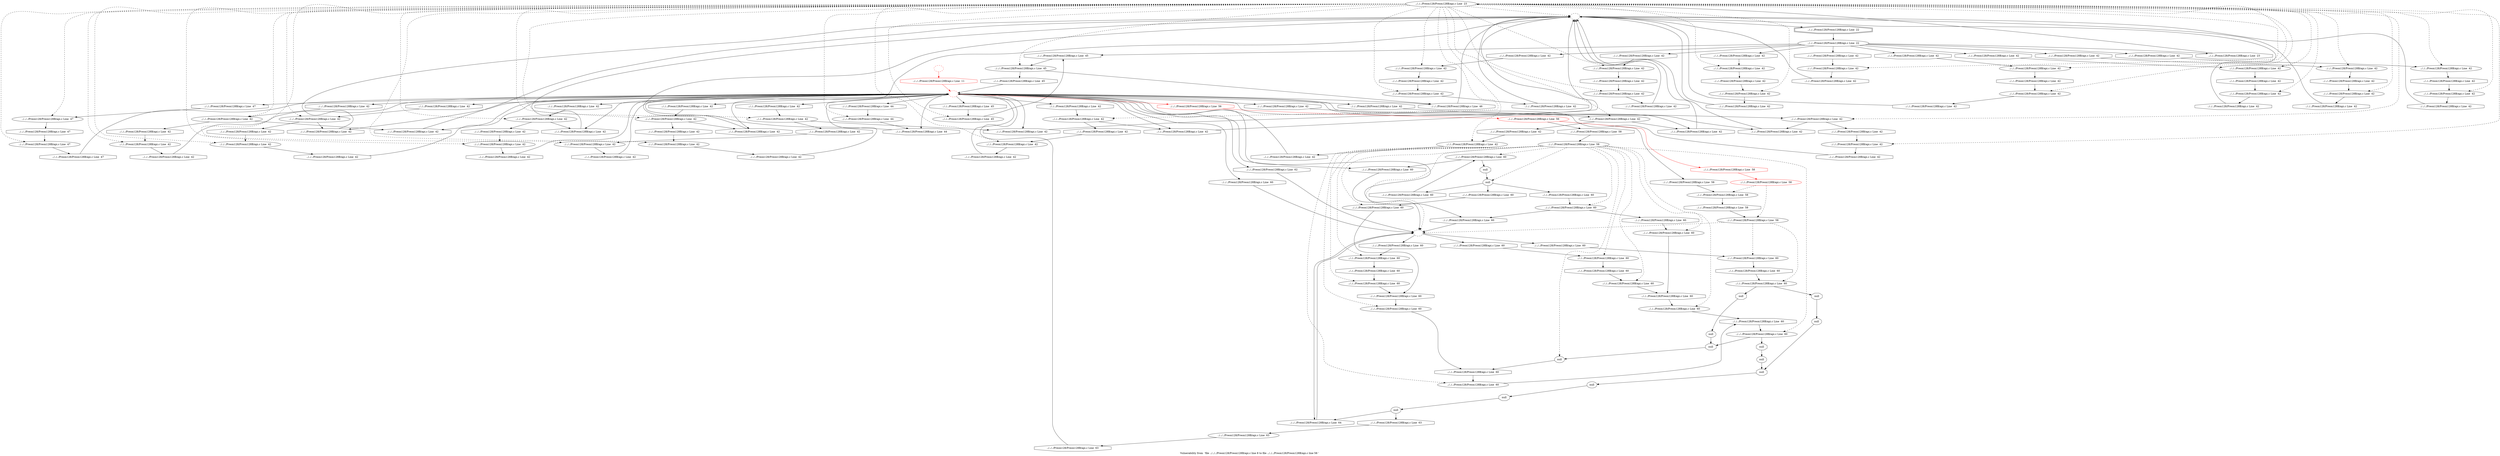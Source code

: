 digraph "Vulnerability from 'file ../../../Preon128/Preon128B/api.c line 8 to file ../../../Preon128/Preon128B/api.c line 58 '  "{
label="Vulnerability from  'file ../../../Preon128/Preon128B/api.c line 8 to file ../../../Preon128/Preon128B/api.c line 58 ' ";
node_2171[shape=ellipse,style=solid,label="../../../Preon128/Preon128B/api.c Line  23"]
node_2168[shape=ellipse,style=dashed,label=""]
"node_2171"->"node_2168" [style=dashed]
node_2184[shape=ellipse,style=solid,label="../../../Preon128/Preon128B/api.c Line  42"]
"node_2171"->"node_2184" [style=dashed]
node_2209[shape=ellipse,style=solid,label="../../../Preon128/Preon128B/api.c Line  42"]
"node_2171"->"node_2209" [style=dashed]
node_2233[shape=ellipse,style=solid,label="../../../Preon128/Preon128B/api.c Line  42"]
"node_2171"->"node_2233" [style=dashed]
node_2186[shape=ellipse,style=solid,label="../../../Preon128/Preon128B/api.c Line  42"]
"node_2171"->"node_2186" [style=dashed]
node_2260[shape=ellipse,style=solid,label="../../../Preon128/Preon128B/api.c Line  44"]
"node_2171"->"node_2260" [style=dashed]
node_2193[shape=ellipse,style=solid,label="../../../Preon128/Preon128B/api.c Line  42"]
"node_2171"->"node_2193" [style=dashed]
node_2238[shape=ellipse,style=solid,label="../../../Preon128/Preon128B/api.c Line  42"]
"node_2171"->"node_2238" [style=dashed]
node_2271[shape=ellipse,style=solid,label="../../../Preon128/Preon128B/api.c Line  47"]
"node_2171"->"node_2271" [style=dashed]
node_2240[shape=ellipse,style=solid,label="../../../Preon128/Preon128B/api.c Line  42"]
"node_2171"->"node_2240" [style=dashed]
node_2206[shape=ellipse,style=solid,label="../../../Preon128/Preon128B/api.c Line  42"]
"node_2171"->"node_2206" [style=dashed]
node_2204[shape=ellipse,style=solid,label="../../../Preon128/Preon128B/api.c Line  42"]
"node_2171"->"node_2204" [style=dashed]
node_2242[shape=ellipse,style=solid,label="../../../Preon128/Preon128B/api.c Line  42"]
"node_2171"->"node_2242" [style=dashed]
node_2199[shape=ellipse,style=solid,label="../../../Preon128/Preon128B/api.c Line  42"]
"node_2171"->"node_2199" [style=dashed]
node_2222[shape=ellipse,style=solid,label="../../../Preon128/Preon128B/api.c Line  42"]
"node_2171"->"node_2222" [style=dashed]
node_2218[shape=ellipse,style=solid,label="../../../Preon128/Preon128B/api.c Line  42"]
"node_2171"->"node_2218" [style=dashed]
node_2182[shape=ellipse,style=solid,label="../../../Preon128/Preon128B/api.c Line  42"]
"node_2171"->"node_2182" [style=dashed]
node_2255[shape=ellipse,style=solid,label="../../../Preon128/Preon128B/api.c Line  42"]
"node_2171"->"node_2255" [style=dashed]
node_2227[shape=ellipse,style=solid,label="../../../Preon128/Preon128B/api.c Line  42"]
"node_2171"->"node_2227" [style=dashed]
node_2188[shape=ellipse,style=solid,label="../../../Preon128/Preon128B/api.c Line  42"]
"node_2171"->"node_2188" [style=dashed]
node_2195[shape=ellipse,style=solid,label="../../../Preon128/Preon128B/api.c Line  42"]
"node_2171"->"node_2195" [style=dashed]
node_2244[shape=ellipse,style=solid,label="../../../Preon128/Preon128B/api.c Line  42"]
"node_2171"->"node_2244" [style=dashed]
node_2263[shape=ellipse,style=solid,label="../../../Preon128/Preon128B/api.c Line  45"]
"node_2171"->"node_2263" [style=dashed]
node_2197[shape=ellipse,style=solid,label="../../../Preon128/Preon128B/api.c Line  42"]
"node_2171"->"node_2197" [style=dashed]
node_2231[shape=ellipse,style=solid,label="../../../Preon128/Preon128B/api.c Line  42"]
"node_2171"->"node_2231" [style=dashed]
node_2229[shape=ellipse,style=solid,label="../../../Preon128/Preon128B/api.c Line  42"]
"node_2171"->"node_2229" [style=dashed]
node_2265[shape=ellipse,style=solid,label="../../../Preon128/Preon128B/api.c Line  45"]
"node_2171"->"node_2265" [style=dashed]
node_2211[shape=ellipse,style=solid,label="../../../Preon128/Preon128B/api.c Line  42"]
"node_2171"->"node_2211" [style=dashed]
node_2220[shape=ellipse,style=solid,label="../../../Preon128/Preon128B/api.c Line  42"]
"node_2171"->"node_2220" [style=dashed]
node_2249[shape=ellipse,style=solid,label="../../../Preon128/Preon128B/api.c Line  42"]
"node_2171"->"node_2249" [style=dashed]
node_2177[shape=ellipse,style=solid,label="../../../Preon128/Preon128B/api.c Line  42"]
"node_2171"->"node_2177" [style=dashed]
node_2216[shape=ellipse,style=solid,label="../../../Preon128/Preon128B/api.c Line  42"]
"node_2171"->"node_2216" [style=dashed]
node_2175[shape=ellipse,style=solid,label="../../../Preon128/Preon128B/api.c Line  42"]
"node_2171"->"node_2175" [style=dashed]
node_2251[shape=ellipse,style=solid,label="../../../Preon128/Preon128B/api.c Line  42"]
"node_2171"->"node_2251" [style=dashed]
node_2269[shape=ellipse,style=solid,label="../../../Preon128/Preon128B/api.c Line  47"]
"node_2171"->"node_2269" [style=dashed]
node_2253[shape=ellipse,style=solid,label="../../../Preon128/Preon128B/api.c Line  42"]
"node_2171"->"node_2253" [style=dashed]
node_2173[shape=ellipse,style=solid,label="../../../Preon128/Preon128B/api.c Line  42"]
"node_2171"->"node_2173" [style=dashed]
node_2170[shape=doubleoctagon,style=solid,label="../../../Preon128/Preon128B/api.c Line  22"]
node_2169[shape=ellipse,style=solid,label="../../../Preon128/Preon128B/api.c Line  22"]
"node_2170"->"node_2169"
node_2183[shape=octagon,style=solid,label="../../../Preon128/Preon128B/api.c Line  42"]
"node_2169"->"node_2183"
node_2239[shape=octagon,style=solid,label="../../../Preon128/Preon128B/api.c Line  42"]
"node_2169"->"node_2239"
node_2194[shape=octagon,style=solid,label="../../../Preon128/Preon128B/api.c Line  42"]
"node_2169"->"node_2194"
node_2172[shape=octagon,style=solid,label="../../../Preon128/Preon128B/api.c Line  23"]
"node_2169"->"node_2172"
node_2228[shape=octagon,style=solid,label="../../../Preon128/Preon128B/api.c Line  42"]
"node_2169"->"node_2228"
node_2266[shape=octagon,style=solid,label="../../../Preon128/Preon128B/api.c Line  45"]
"node_2169"->"node_2266"
node_2205[shape=octagon,style=solid,label="../../../Preon128/Preon128B/api.c Line  42"]
"node_2169"->"node_2205"
node_2250[shape=octagon,style=solid,label="../../../Preon128/Preon128B/api.c Line  42"]
"node_2169"->"node_2250"
node_2217[shape=octagon,style=solid,label="../../../Preon128/Preon128B/api.c Line  42"]
"node_2169"->"node_2217"
node_2174[shape=octagon,style=solid,label="../../../Preon128/Preon128B/api.c Line  42"]
"node_2169"->"node_2174"
"node_2168"->"node_2170"
node_2167[shape=octagon,style=solid,label="../../../Preon128/Preon128B/api.c Line  11", color=red]
node_2166[shape=ellipse,style=dashed,label="", color=red]
"node_2167"->"node_2166" [color=red]
node_2232[shape=octagon,style=solid,label="../../../Preon128/Preon128B/api.c Line  42"]
"node_2166"->"node_2232"
node_2261[shape=octagon,style=solid,label="../../../Preon128/Preon128B/api.c Line  44"]
"node_2166"->"node_2261"
node_2236[shape=octagon,style=solid,label="../../../Preon128/Preon128B/api.c Line  42"]
"node_2166"->"node_2236"
node_2221[shape=octagon,style=solid,label="../../../Preon128/Preon128B/api.c Line  42"]
"node_2166"->"node_2221"
node_2270[shape=octagon,style=solid,label="../../../Preon128/Preon128B/api.c Line  47"]
"node_2166"->"node_2270"
node_2258[shape=octagon,style=solid,label="../../../Preon128/Preon128B/api.c Line  42"]
"node_2166"->"node_2258"
node_2214[shape=octagon,style=solid,label="../../../Preon128/Preon128B/api.c Line  42"]
"node_2166"->"node_2214"
node_2243[shape=octagon,style=solid,label="../../../Preon128/Preon128B/api.c Line  42"]
"node_2166"->"node_2243"
node_2303[shape=octagon,style=solid,label="../../../Preon128/Preon128B/api.c Line  60"]
"node_2166"->"node_2303"
node_2254[shape=octagon,style=solid,label="../../../Preon128/Preon128B/api.c Line  42"]
"node_2166"->"node_2254"
node_2180[shape=octagon,style=solid,label="../../../Preon128/Preon128B/api.c Line  42"]
"node_2166"->"node_2180"
node_2187[shape=octagon,style=solid,label="../../../Preon128/Preon128B/api.c Line  42"]
"node_2166"->"node_2187"
node_2274[shape=octagon,style=solid,label="../../../Preon128/Preon128B/api.c Line  56", color=red]
"node_2166"->"node_2274" [color=red]
node_2247[shape=octagon,style=solid,label="../../../Preon128/Preon128B/api.c Line  42"]
"node_2166"->"node_2247"
node_2320[shape=octagon,style=solid,label="../../../Preon128/Preon128B/api.c Line  60"]
"node_2166"->"node_2320"
node_2262[shape=octagon,style=solid,label="../../../Preon128/Preon128B/api.c Line  44"]
"node_2166"->"node_2262"
node_2191[shape=octagon,style=solid,label="../../../Preon128/Preon128B/api.c Line  42"]
"node_2166"->"node_2191"
node_2282[shape=octagon,style=solid,label="../../../Preon128/Preon128B/api.c Line  60"]
"node_2166"->"node_2282"
node_2210[shape=octagon,style=solid,label="../../../Preon128/Preon128B/api.c Line  42"]
"node_2166"->"node_2210"
node_2264[shape=octagon,style=solid,label="../../../Preon128/Preon128B/api.c Line  45"]
"node_2166"->"node_2264"
node_2329[shape=octagon,style=solid,label="../../../Preon128/Preon128B/api.c Line  62"]
"node_2166"->"node_2329"
node_2225[shape=octagon,style=solid,label="../../../Preon128/Preon128B/api.c Line  42"]
"node_2166"->"node_2225"
node_2198[shape=octagon,style=solid,label="../../../Preon128/Preon128B/api.c Line  42"]
"node_2166"->"node_2198"
node_2176[shape=octagon,style=solid,label="../../../Preon128/Preon128B/api.c Line  42"]
"node_2166"->"node_2176"
node_2202[shape=octagon,style=solid,label="../../../Preon128/Preon128B/api.c Line  42"]
"node_2166"->"node_2202"
node_2268[shape=octagon,style=solid,label="../../../Preon128/Preon128B/api.c Line  46"]
"node_2166"->"node_2268"
node_2165[shape=ellipse,style=dashed,label="", color=red]
"node_2165"->"node_2167" [color=red]
node_2296[shape=octagon,style=solid,label="../../../Preon128/Preon128B/api.c Line  60"]
node_2295[shape=ellipse,style=solid,label="../../../Preon128/Preon128B/api.c Line  60"]
"node_2296"->"node_2295"
node_2297[shape=ellipse,style=solid,label="../../../Preon128/Preon128B/api.c Line  60"]
"node_2297"->"node_2296"
node_2192[shape=octagon,style=solid,label="../../../Preon128/Preon128B/api.c Line  42"]
"node_2184"->"node_2192"
"node_2209"->"node_2214"
node_2212[shape=octagon,style=solid,label="../../../Preon128/Preon128B/api.c Line  42"]
"node_2209"->"node_2212"
node_2330[shape=ellipse,style=solid,label="../../../Preon128/Preon128B/api.c Line  63"]
node_2332[shape=octagon,style=solid,label="../../../Preon128/Preon128B/api.c Line  63"]
"node_2330"->"node_2332"
node_2331[shape=octagon,style=solid,label="../../../Preon128/Preon128B/api.c Line  63"]
"node_2331"->"node_2330"
"node_2332"->"node_2166"
node_2234[shape=octagon,style=solid,label="../../../Preon128/Preon128B/api.c Line  42"]
"node_2234"->"node_2233"
node_2235[shape=octagon,style=solid,label="../../../Preon128/Preon128B/api.c Line  42"]
"node_2235"->"node_2166"
node_2272[shape=octagon,style=solid,label="../../../Preon128/Preon128B/api.c Line  47"]
"node_2272"->"node_2271"
node_2273[shape=ellipse,style=solid,label="../../../Preon128/Preon128B/api.c Line  56", color=red]
node_2278[shape=octagon,style=solid,label="../../../Preon128/Preon128B/api.c Line  58"]
"node_2273"->"node_2278"
node_2276[shape=octagon,style=solid,label="../../../Preon128/Preon128B/api.c Line  58", color=red]
"node_2273"->"node_2276" [color=red]
node_2292[shape=octagon,style=solid,label="../../../Preon128/Preon128B/api.c Line  58"]
"node_2273"->"node_2292"
node_2277[shape=ellipse,style=solid,label="../../../Preon128/Preon128B/api.c Line  58"]
"node_2278"->"node_2277"
node_2279[shape=ellipse,style=solid,label="../../../Preon128/Preon128B/api.c Line  58"]
node_2281[shape=ellipse,style=dashed,label=""]
"node_2279"->"node_2281" [style=dashed]
node_2283[shape=ellipse,style=solid,label="../../../Preon128/Preon128B/api.c Line  60"]
"node_2279"->"node_2283" [style=dashed]
node_2285[shape=ellipse,style=solid,label="../../../Preon128/Preon128B/api.c Line  60"]
"node_2279"->"node_2285" [style=dashed]
node_2256[shape=octagon,style=solid,label="../../../Preon128/Preon128B/api.c Line  42"]
"node_2256"->"node_2255"
node_2257[shape=octagon,style=solid,label="../../../Preon128/Preon128B/api.c Line  42"]
"node_2257"->"node_2166"
"node_2232"->"node_2231"
"node_2233"->"node_2235"
"node_2183"->"node_2182"
node_2185[shape=octagon,style=solid,label="../../../Preon128/Preon128B/api.c Line  42"]
"node_2185"->"node_2184"
node_2189[shape=octagon,style=solid,label="../../../Preon128/Preon128B/api.c Line  42"]
"node_2186"->"node_2189"
"node_2186"->"node_2191"
"node_2260"->"node_2262"
"node_2261"->"node_2260"
node_2300[shape=octagon,style=solid,label="../../../Preon128/Preon128B/api.c Line  60"]
node_2299[shape=ellipse,style=solid,label="../../../Preon128/Preon128B/api.c Line  60"]
"node_2300"->"node_2299"
node_2301[shape=ellipse,style=solid,label="../../../Preon128/Preon128B/api.c Line  60"]
"node_2301"->"node_2300"
node_2302[shape=octagon,style=solid,label="../../../Preon128/Preon128B/api.c Line  60"]
"node_2302"->"node_2301"
"node_2189"->"node_2188"
"node_2236"->"node_2168"
node_2237[shape=octagon,style=solid,label="../../../Preon128/Preon128B/api.c Line  42"]
"node_2237"->"node_2168"
node_2196[shape=octagon,style=solid,label="../../../Preon128/Preon128B/api.c Line  42"]
"node_2193"->"node_2196"
node_2241[shape=octagon,style=solid,label="../../../Preon128/Preon128B/api.c Line  42"]
"node_2238"->"node_2241"
"node_2239"->"node_2238"
node_2215[shape=octagon,style=solid,label="../../../Preon128/Preon128B/api.c Line  42"]
"node_2215"->"node_2168"
node_2207[shape=octagon,style=solid,label="../../../Preon128/Preon128B/api.c Line  42"]
"node_2207"->"node_2206"
"node_2221"->"node_2220"
"node_2270"->"node_2269"
node_2208[shape=octagon,style=solid,label="../../../Preon128/Preon128B/api.c Line  47"]
"node_2271"->"node_2208"
node_2248[shape=octagon,style=solid,label="../../../Preon128/Preon128B/api.c Line  42"]
"node_2240"->"node_2248"
"node_2241"->"node_2240"
"node_2206"->"node_2215"
"node_2204"->"node_2207"
"node_2258"->"node_2168"
node_2259[shape=octagon,style=solid,label="../../../Preon128/Preon128B/api.c Line  42"]
"node_2259"->"node_2168"
"node_2214"->"node_2168"
node_2245[shape=octagon,style=solid,label="../../../Preon128/Preon128B/api.c Line  42"]
"node_2242"->"node_2245"
"node_2242"->"node_2247"
"node_2243"->"node_2242"
"node_2192"->"node_2168"
node_2201[shape=octagon,style=solid,label="../../../Preon128/Preon128B/api.c Line  42"]
"node_2199"->"node_2201"
node_2298[shape=octagon,style=solid,label="../../../Preon128/Preon128B/api.c Line  60"]
"node_2298"->"node_2297"
"node_2299"->"node_2298"
"node_2194"->"node_2193"
node_2224[shape=octagon,style=solid,label="../../../Preon128/Preon128B/api.c Line  42"]
"node_2222"->"node_2224"
node_2226[shape=octagon,style=solid,label="../../../Preon128/Preon128B/api.c Line  42"]
"node_2218"->"node_2226"
node_2288[shape=octagon,style=solid,label="null"]
node_2287[shape=ellipse,style=solid,label="null"]
"node_2288"->"node_2287"
node_2289[shape=ellipse,style=solid,label="null"]
node_2324[shape=octagon,style=solid,label="null"]
"node_2289"->"node_2324"
"node_2303"->"node_2281"
node_2304[shape=ellipse,style=solid,label="../../../Preon128/Preon128B/api.c Line  60"]
"node_2304"->"node_2303"
node_2307[shape=octagon,style=solid,label="null"]
"node_2304"->"node_2307"
node_2305[shape=octagon,style=solid,label="../../../Preon128/Preon128B/api.c Line  60"]
"node_2305"->"node_2304"
"node_2182"->"node_2185"
node_2181[shape=octagon,style=solid,label="../../../Preon128/Preon128B/api.c Line  42"]
"node_2181"->"node_2168"
"node_2254"->"node_2253"
"node_2255"->"node_2257"
"node_2226"->"node_2168"
node_2230[shape=octagon,style=solid,label="../../../Preon128/Preon128B/api.c Line  42"]
"node_2227"->"node_2230"
"node_2180"->"node_2168"
"node_2187"->"node_2186"
node_2190[shape=octagon,style=solid,label="../../../Preon128/Preon128B/api.c Line  42"]
"node_2188"->"node_2190"
node_2275[shape=ellipse,style=solid,label="../../../Preon128/Preon128B/api.c Line  58", color=red]
"node_2276"->"node_2275" [color=red]
node_2280[shape=octagon,style=solid,label="../../../Preon128/Preon128B/api.c Line  58"]
"node_2277"->"node_2280"
node_2312[shape=ellipse,style=solid,label="../../../Preon128/Preon128B/api.c Line  60"]
"node_2312"->"node_2296"
node_2313[shape=octagon,style=solid,label="../../../Preon128/Preon128B/api.c Line  60"]
"node_2313"->"node_2312"
node_2314[shape=ellipse,style=solid,label="../../../Preon128/Preon128B/api.c Line  60"]
"node_2314"->"node_2313"
node_2203[shape=octagon,style=solid,label="../../../Preon128/Preon128B/api.c Line  42"]
"node_2195"->"node_2203"
"node_2280"->"node_2279"
"node_2281"->"node_2302"
node_2319[shape=octagon,style=solid,label="../../../Preon128/Preon128B/api.c Line  60"]
"node_2281"->"node_2319"
node_2333[shape=octagon,style=solid,label="../../../Preon128/Preon128B/api.c Line  64"]
"node_2281"->"node_2333"
node_2284[shape=octagon,style=solid,label="../../../Preon128/Preon128B/api.c Line  60"]
"node_2281"->"node_2284"
node_2246[shape=octagon,style=solid,label="../../../Preon128/Preon128B/api.c Line  42"]
"node_2244"->"node_2246"
"node_2245"->"node_2244"
"node_2274"->"node_2273" [color=red]
"node_2275"->"node_2279" [style=dashed]
"node_2275"->"node_2277" [style=dashed]
node_2315[shape=octagon,style=solid,label="../../../Preon128/Preon128B/api.c Line  60"]
"node_2315"->"node_2314"
node_2316[shape=ellipse,style=solid,label="../../../Preon128/Preon128B/api.c Line  60"]
"node_2316"->"node_2315"
node_2317[shape=octagon,style=solid,label="../../../Preon128/Preon128B/api.c Line  60"]
"node_2317"->"node_2316"
"node_2246"->"node_2166"
"node_2247"->"node_2168"
node_2223[shape=octagon,style=solid,label="../../../Preon128/Preon128B/api.c Line  42"]
"node_2223"->"node_2222"
node_2219[shape=octagon,style=solid,label="../../../Preon128/Preon128B/api.c Line  42"]
"node_2219"->"node_2218"
node_2318[shape=ellipse,style=solid,label="../../../Preon128/Preon128B/api.c Line  60"]
"node_2318"->"node_2317"
"node_2319"->"node_2318"
"node_2320"->"node_2281"
"node_2262"->"node_2168"
"node_2263"->"node_2266"
"node_2191"->"node_2168"
"node_2282"->"node_2281"
node_2286[shape=octagon,style=solid,label="../../../Preon128/Preon128B/api.c Line  60"]
"node_2283"->"node_2286"
"node_2172"->"node_2171"
"node_2208"->"node_2166"
node_2179[shape=octagon,style=solid,label="../../../Preon128/Preon128B/api.c Line  42"]
"node_2179"->"node_2166"
"node_2210"->"node_2209"
"node_2196"->"node_2195"
"node_2333"->"node_2281"
node_2178[shape=octagon,style=solid,label="../../../Preon128/Preon128B/api.c Line  42"]
"node_2178"->"node_2177"
node_2200[shape=octagon,style=solid,label="../../../Preon128/Preon128B/api.c Line  42"]
"node_2197"->"node_2200"
"node_2197"->"node_2202"
"node_2230"->"node_2229"
"node_2231"->"node_2234"
"node_2231"->"node_2236"
"node_2284"->"node_2283"
"node_2285"->"node_2288"
node_2290[shape=octagon,style=solid,label="null"]
"node_2285"->"node_2290"
node_2213[shape=octagon,style=solid,label="../../../Preon128/Preon128B/api.c Line  42"]
"node_2213"->"node_2166"
"node_2228"->"node_2227"
"node_2229"->"node_2237"
"node_2264"->"node_2263"
node_2267[shape=octagon,style=solid,label="../../../Preon128/Preon128B/api.c Line  45"]
"node_2265"->"node_2267"
"node_2265"->"node_2268"
node_2291[shape=ellipse,style=solid,label="../../../Preon128/Preon128B/api.c Line  58"]
"node_2292"->"node_2291"
node_2293[shape=ellipse,style=solid,label="null"]
node_2326[shape=octagon,style=solid,label="null"]
"node_2293"->"node_2326"
node_2327[shape=ellipse,style=solid,label="null"]
"node_2327"->"node_2331"
"node_2327"->"node_2333"
node_2328[shape=octagon,style=solid,label="null"]
"node_2328"->"node_2327"
"node_2329"->"node_2281"
"node_2211"->"node_2213"
"node_2203"->"node_2168"
"node_2266"->"node_2265"
"node_2267"->"node_2166"
"node_2224"->"node_2166"
"node_2225"->"node_2168"
"node_2220"->"node_2223"
"node_2220"->"node_2225"
"node_2198"->"node_2197"
"node_2290"->"node_2289"
"node_2291"->"node_2297" [style=dashed]
"node_2291"->"node_2301" [style=dashed]
"node_2291"->"node_2299" [style=dashed]
"node_2291"->"node_2304" [style=dashed]
"node_2291"->"node_2312" [style=dashed]
"node_2291"->"node_2314" [style=dashed]
"node_2291"->"node_2281" [style=dashed]
"node_2291"->"node_2316" [style=dashed]
"node_2291"->"node_2318" [style=dashed]
node_2321[shape=ellipse,style=solid,label="../../../Preon128/Preon128B/api.c Line  60"]
"node_2291"->"node_2321" [style=dashed]
node_2323[shape=ellipse,style=solid,label="null"]
"node_2291"->"node_2323" [style=dashed]
node_2310[shape=ellipse,style=solid,label="../../../Preon128/Preon128B/api.c Line  60"]
"node_2291"->"node_2310" [style=dashed]
node_2306[shape=ellipse,style=solid,label="null"]
"node_2291"->"node_2306" [style=dashed]
node_2308[shape=ellipse,style=solid,label="../../../Preon128/Preon128B/api.c Line  60"]
"node_2291"->"node_2308" [style=dashed]
"node_2291"->"node_2295" [style=dashed]
"node_2321"->"node_2315"
node_2322[shape=octagon,style=solid,label="../../../Preon128/Preon128B/api.c Line  60"]
"node_2322"->"node_2321"
"node_2323"->"node_2313"
node_2309[shape=octagon,style=solid,label="../../../Preon128/Preon128B/api.c Line  60"]
"node_2309"->"node_2308"
"node_2310"->"node_2320"
"node_2310"->"node_2309"
node_2311[shape=octagon,style=solid,label="../../../Preon128/Preon128B/api.c Line  60"]
"node_2311"->"node_2310"
"node_2248"->"node_2168"
node_2252[shape=octagon,style=solid,label="../../../Preon128/Preon128B/api.c Line  42"]
"node_2249"->"node_2252"
"node_2177"->"node_2179"
"node_2216"->"node_2219"
"node_2212"->"node_2211"
"node_2176"->"node_2175"
"node_2324"->"node_2323"
node_2325[shape=ellipse,style=solid,label="null"]
"node_2325"->"node_2328"
"node_2326"->"node_2325"
"node_2200"->"node_2199"
"node_2201"->"node_2166"
"node_2205"->"node_2204"
"node_2306"->"node_2305"
"node_2306"->"node_2322"
"node_2306"->"node_2311"
"node_2307"->"node_2306"
"node_2308"->"node_2298"
"node_2190"->"node_2166"
"node_2175"->"node_2180"
"node_2175"->"node_2178"
"node_2250"->"node_2249"
"node_2251"->"node_2259"
"node_2217"->"node_2216"
"node_2286"->"node_2285"
"node_2287"->"node_2326"
node_2294[shape=octagon,style=solid,label="null"]
"node_2294"->"node_2293"
"node_2295"->"node_2324"
"node_2295"->"node_2294"
"node_2202"->"node_2168"
"node_2174"->"node_2173"
"node_2268"->"node_2168"
"node_2269"->"node_2272"
"node_2252"->"node_2251"
"node_2253"->"node_2256"
"node_2253"->"node_2258"
"node_2173"->"node_2181"
}

